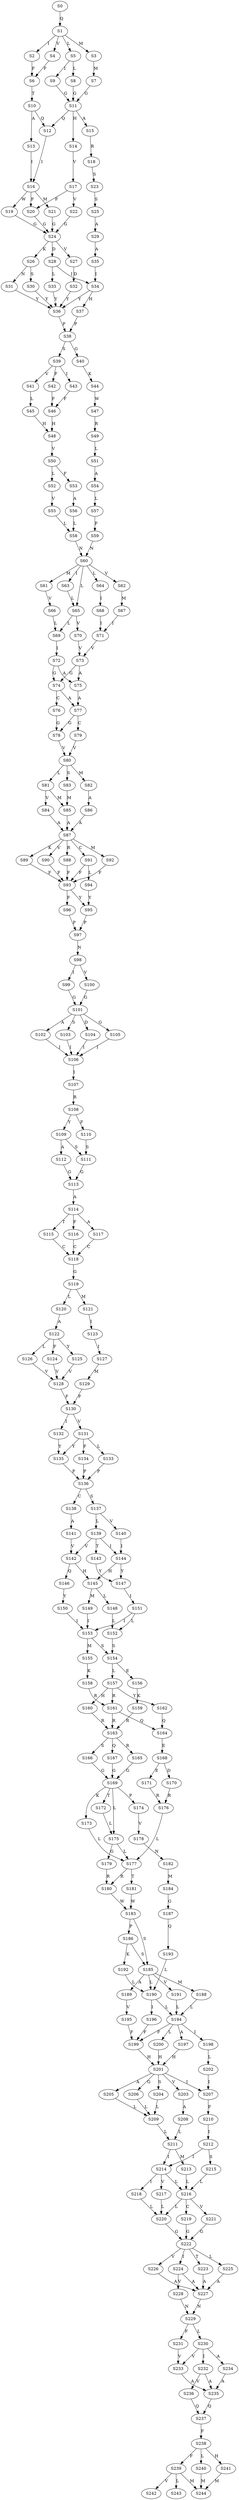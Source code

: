 strict digraph  {
	S0 -> S1 [ label = Q ];
	S1 -> S2 [ label = I ];
	S1 -> S3 [ label = M ];
	S1 -> S4 [ label = V ];
	S1 -> S5 [ label = L ];
	S2 -> S6 [ label = F ];
	S3 -> S7 [ label = M ];
	S4 -> S6 [ label = F ];
	S5 -> S8 [ label = L ];
	S5 -> S9 [ label = I ];
	S6 -> S10 [ label = T ];
	S7 -> S11 [ label = G ];
	S8 -> S11 [ label = G ];
	S9 -> S11 [ label = G ];
	S10 -> S12 [ label = Q ];
	S10 -> S13 [ label = A ];
	S11 -> S12 [ label = Q ];
	S11 -> S14 [ label = H ];
	S11 -> S15 [ label = A ];
	S12 -> S16 [ label = I ];
	S13 -> S16 [ label = I ];
	S14 -> S17 [ label = V ];
	S15 -> S18 [ label = R ];
	S16 -> S19 [ label = W ];
	S16 -> S20 [ label = F ];
	S16 -> S21 [ label = M ];
	S17 -> S22 [ label = V ];
	S17 -> S20 [ label = F ];
	S18 -> S23 [ label = S ];
	S19 -> S24 [ label = G ];
	S20 -> S24 [ label = G ];
	S21 -> S24 [ label = G ];
	S22 -> S24 [ label = G ];
	S23 -> S25 [ label = S ];
	S24 -> S26 [ label = K ];
	S24 -> S27 [ label = V ];
	S24 -> S28 [ label = D ];
	S25 -> S29 [ label = A ];
	S26 -> S30 [ label = S ];
	S26 -> S31 [ label = N ];
	S27 -> S32 [ label = D ];
	S28 -> S33 [ label = L ];
	S28 -> S34 [ label = I ];
	S29 -> S35 [ label = A ];
	S30 -> S36 [ label = Y ];
	S31 -> S36 [ label = Y ];
	S32 -> S36 [ label = Y ];
	S33 -> S36 [ label = Y ];
	S34 -> S37 [ label = H ];
	S34 -> S36 [ label = Y ];
	S35 -> S34 [ label = I ];
	S36 -> S38 [ label = P ];
	S37 -> S38 [ label = P ];
	S38 -> S39 [ label = S ];
	S38 -> S40 [ label = G ];
	S39 -> S41 [ label = V ];
	S39 -> S42 [ label = F ];
	S39 -> S43 [ label = I ];
	S40 -> S44 [ label = K ];
	S41 -> S45 [ label = L ];
	S42 -> S46 [ label = F ];
	S43 -> S46 [ label = F ];
	S44 -> S47 [ label = W ];
	S45 -> S48 [ label = H ];
	S46 -> S48 [ label = H ];
	S47 -> S49 [ label = R ];
	S48 -> S50 [ label = V ];
	S49 -> S51 [ label = L ];
	S50 -> S52 [ label = L ];
	S50 -> S53 [ label = F ];
	S51 -> S54 [ label = A ];
	S52 -> S55 [ label = V ];
	S53 -> S56 [ label = A ];
	S54 -> S57 [ label = L ];
	S55 -> S58 [ label = L ];
	S56 -> S58 [ label = L ];
	S57 -> S59 [ label = F ];
	S58 -> S60 [ label = N ];
	S59 -> S60 [ label = N ];
	S60 -> S61 [ label = M ];
	S60 -> S62 [ label = V ];
	S60 -> S63 [ label = I ];
	S60 -> S64 [ label = L ];
	S60 -> S65 [ label = L ];
	S61 -> S66 [ label = V ];
	S62 -> S67 [ label = M ];
	S63 -> S65 [ label = L ];
	S64 -> S68 [ label = I ];
	S65 -> S69 [ label = L ];
	S65 -> S70 [ label = V ];
	S66 -> S69 [ label = L ];
	S67 -> S71 [ label = I ];
	S68 -> S71 [ label = I ];
	S69 -> S72 [ label = I ];
	S70 -> S73 [ label = V ];
	S71 -> S73 [ label = V ];
	S72 -> S74 [ label = G ];
	S72 -> S75 [ label = A ];
	S73 -> S75 [ label = A ];
	S73 -> S74 [ label = G ];
	S74 -> S76 [ label = C ];
	S74 -> S77 [ label = A ];
	S75 -> S77 [ label = A ];
	S76 -> S78 [ label = G ];
	S77 -> S78 [ label = G ];
	S77 -> S79 [ label = C ];
	S78 -> S80 [ label = V ];
	S79 -> S80 [ label = V ];
	S80 -> S81 [ label = L ];
	S80 -> S82 [ label = M ];
	S80 -> S83 [ label = S ];
	S81 -> S84 [ label = V ];
	S81 -> S85 [ label = M ];
	S82 -> S86 [ label = A ];
	S83 -> S85 [ label = M ];
	S84 -> S87 [ label = A ];
	S85 -> S87 [ label = A ];
	S86 -> S87 [ label = A ];
	S87 -> S88 [ label = R ];
	S87 -> S89 [ label = K ];
	S87 -> S90 [ label = V ];
	S87 -> S91 [ label = C ];
	S87 -> S92 [ label = M ];
	S88 -> S93 [ label = F ];
	S89 -> S93 [ label = F ];
	S90 -> S93 [ label = F ];
	S91 -> S94 [ label = L ];
	S91 -> S93 [ label = F ];
	S92 -> S93 [ label = F ];
	S93 -> S95 [ label = Y ];
	S93 -> S96 [ label = F ];
	S94 -> S95 [ label = Y ];
	S95 -> S97 [ label = P ];
	S96 -> S97 [ label = P ];
	S97 -> S98 [ label = N ];
	S98 -> S99 [ label = I ];
	S98 -> S100 [ label = V ];
	S99 -> S101 [ label = G ];
	S100 -> S101 [ label = G ];
	S101 -> S102 [ label = A ];
	S101 -> S103 [ label = S ];
	S101 -> S104 [ label = D ];
	S101 -> S105 [ label = G ];
	S102 -> S106 [ label = I ];
	S103 -> S106 [ label = I ];
	S104 -> S106 [ label = I ];
	S105 -> S106 [ label = I ];
	S106 -> S107 [ label = I ];
	S107 -> S108 [ label = R ];
	S108 -> S109 [ label = Y ];
	S108 -> S110 [ label = F ];
	S109 -> S111 [ label = S ];
	S109 -> S112 [ label = A ];
	S110 -> S111 [ label = S ];
	S111 -> S113 [ label = G ];
	S112 -> S113 [ label = G ];
	S113 -> S114 [ label = A ];
	S114 -> S115 [ label = T ];
	S114 -> S116 [ label = F ];
	S114 -> S117 [ label = A ];
	S115 -> S118 [ label = C ];
	S116 -> S118 [ label = C ];
	S117 -> S118 [ label = C ];
	S118 -> S119 [ label = G ];
	S119 -> S120 [ label = L ];
	S119 -> S121 [ label = M ];
	S120 -> S122 [ label = A ];
	S121 -> S123 [ label = I ];
	S122 -> S124 [ label = F ];
	S122 -> S125 [ label = Y ];
	S122 -> S126 [ label = L ];
	S123 -> S127 [ label = I ];
	S124 -> S128 [ label = V ];
	S125 -> S128 [ label = V ];
	S126 -> S128 [ label = V ];
	S127 -> S129 [ label = M ];
	S128 -> S130 [ label = F ];
	S129 -> S130 [ label = F ];
	S130 -> S131 [ label = V ];
	S130 -> S132 [ label = I ];
	S131 -> S133 [ label = L ];
	S131 -> S134 [ label = F ];
	S131 -> S135 [ label = Y ];
	S132 -> S135 [ label = Y ];
	S133 -> S136 [ label = P ];
	S134 -> S136 [ label = P ];
	S135 -> S136 [ label = P ];
	S136 -> S137 [ label = S ];
	S136 -> S138 [ label = C ];
	S137 -> S139 [ label = L ];
	S137 -> S140 [ label = V ];
	S138 -> S141 [ label = A ];
	S139 -> S142 [ label = V ];
	S139 -> S143 [ label = T ];
	S139 -> S144 [ label = I ];
	S140 -> S144 [ label = I ];
	S141 -> S142 [ label = V ];
	S142 -> S145 [ label = H ];
	S142 -> S146 [ label = Q ];
	S143 -> S147 [ label = Y ];
	S144 -> S145 [ label = H ];
	S144 -> S147 [ label = Y ];
	S145 -> S148 [ label = L ];
	S145 -> S149 [ label = M ];
	S146 -> S150 [ label = Y ];
	S147 -> S151 [ label = I ];
	S148 -> S152 [ label = L ];
	S149 -> S153 [ label = I ];
	S150 -> S153 [ label = I ];
	S151 -> S152 [ label = L ];
	S151 -> S153 [ label = I ];
	S152 -> S154 [ label = S ];
	S153 -> S154 [ label = S ];
	S153 -> S155 [ label = M ];
	S154 -> S156 [ label = E ];
	S154 -> S157 [ label = L ];
	S155 -> S158 [ label = K ];
	S156 -> S159 [ label = K ];
	S157 -> S160 [ label = H ];
	S157 -> S161 [ label = R ];
	S157 -> S162 [ label = Y ];
	S158 -> S161 [ label = R ];
	S159 -> S163 [ label = R ];
	S160 -> S163 [ label = R ];
	S161 -> S163 [ label = R ];
	S161 -> S164 [ label = Q ];
	S162 -> S164 [ label = Q ];
	S163 -> S165 [ label = R ];
	S163 -> S166 [ label = S ];
	S163 -> S167 [ label = Q ];
	S164 -> S168 [ label = E ];
	S165 -> S169 [ label = G ];
	S166 -> S169 [ label = G ];
	S167 -> S169 [ label = G ];
	S168 -> S170 [ label = D ];
	S168 -> S171 [ label = E ];
	S169 -> S172 [ label = T ];
	S169 -> S173 [ label = K ];
	S169 -> S174 [ label = P ];
	S169 -> S175 [ label = L ];
	S170 -> S176 [ label = R ];
	S171 -> S176 [ label = R ];
	S172 -> S175 [ label = L ];
	S173 -> S177 [ label = L ];
	S174 -> S178 [ label = V ];
	S175 -> S179 [ label = G ];
	S175 -> S177 [ label = L ];
	S176 -> S177 [ label = L ];
	S177 -> S180 [ label = R ];
	S177 -> S181 [ label = T ];
	S178 -> S182 [ label = N ];
	S179 -> S180 [ label = R ];
	S180 -> S183 [ label = W ];
	S181 -> S183 [ label = W ];
	S182 -> S184 [ label = M ];
	S183 -> S185 [ label = S ];
	S183 -> S186 [ label = P ];
	S184 -> S187 [ label = G ];
	S185 -> S188 [ label = M ];
	S185 -> S189 [ label = A ];
	S185 -> S190 [ label = L ];
	S185 -> S191 [ label = V ];
	S186 -> S185 [ label = S ];
	S186 -> S192 [ label = K ];
	S187 -> S193 [ label = Q ];
	S188 -> S194 [ label = L ];
	S189 -> S195 [ label = V ];
	S190 -> S194 [ label = L ];
	S190 -> S196 [ label = I ];
	S191 -> S194 [ label = L ];
	S192 -> S190 [ label = L ];
	S193 -> S190 [ label = L ];
	S194 -> S197 [ label = A ];
	S194 -> S198 [ label = I ];
	S194 -> S199 [ label = F ];
	S194 -> S200 [ label = L ];
	S195 -> S199 [ label = F ];
	S196 -> S199 [ label = F ];
	S197 -> S201 [ label = H ];
	S198 -> S202 [ label = L ];
	S199 -> S201 [ label = H ];
	S200 -> S201 [ label = H ];
	S201 -> S203 [ label = V ];
	S201 -> S204 [ label = S ];
	S201 -> S205 [ label = A ];
	S201 -> S206 [ label = G ];
	S201 -> S207 [ label = I ];
	S202 -> S207 [ label = I ];
	S203 -> S208 [ label = A ];
	S204 -> S209 [ label = L ];
	S205 -> S209 [ label = L ];
	S206 -> S209 [ label = L ];
	S207 -> S210 [ label = F ];
	S208 -> S211 [ label = L ];
	S209 -> S211 [ label = L ];
	S210 -> S212 [ label = I ];
	S211 -> S213 [ label = M ];
	S211 -> S214 [ label = I ];
	S212 -> S215 [ label = S ];
	S212 -> S214 [ label = I ];
	S213 -> S216 [ label = L ];
	S214 -> S216 [ label = L ];
	S214 -> S217 [ label = V ];
	S214 -> S218 [ label = I ];
	S215 -> S216 [ label = L ];
	S216 -> S219 [ label = C ];
	S216 -> S220 [ label = L ];
	S216 -> S221 [ label = V ];
	S217 -> S220 [ label = L ];
	S218 -> S220 [ label = L ];
	S219 -> S222 [ label = G ];
	S220 -> S222 [ label = G ];
	S221 -> S222 [ label = G ];
	S222 -> S223 [ label = T ];
	S222 -> S224 [ label = I ];
	S222 -> S225 [ label = L ];
	S222 -> S226 [ label = V ];
	S223 -> S227 [ label = A ];
	S224 -> S227 [ label = A ];
	S224 -> S228 [ label = V ];
	S225 -> S227 [ label = A ];
	S226 -> S227 [ label = A ];
	S227 -> S229 [ label = N ];
	S228 -> S229 [ label = N ];
	S229 -> S230 [ label = L ];
	S229 -> S231 [ label = F ];
	S230 -> S232 [ label = I ];
	S230 -> S233 [ label = V ];
	S230 -> S234 [ label = A ];
	S231 -> S233 [ label = V ];
	S232 -> S235 [ label = A ];
	S232 -> S236 [ label = V ];
	S233 -> S235 [ label = A ];
	S234 -> S235 [ label = A ];
	S235 -> S237 [ label = Q ];
	S236 -> S237 [ label = Q ];
	S237 -> S238 [ label = F ];
	S238 -> S239 [ label = F ];
	S238 -> S240 [ label = L ];
	S238 -> S241 [ label = H ];
	S239 -> S242 [ label = V ];
	S239 -> S243 [ label = L ];
	S239 -> S244 [ label = M ];
	S240 -> S244 [ label = M ];
	S241 -> S244 [ label = M ];
}
